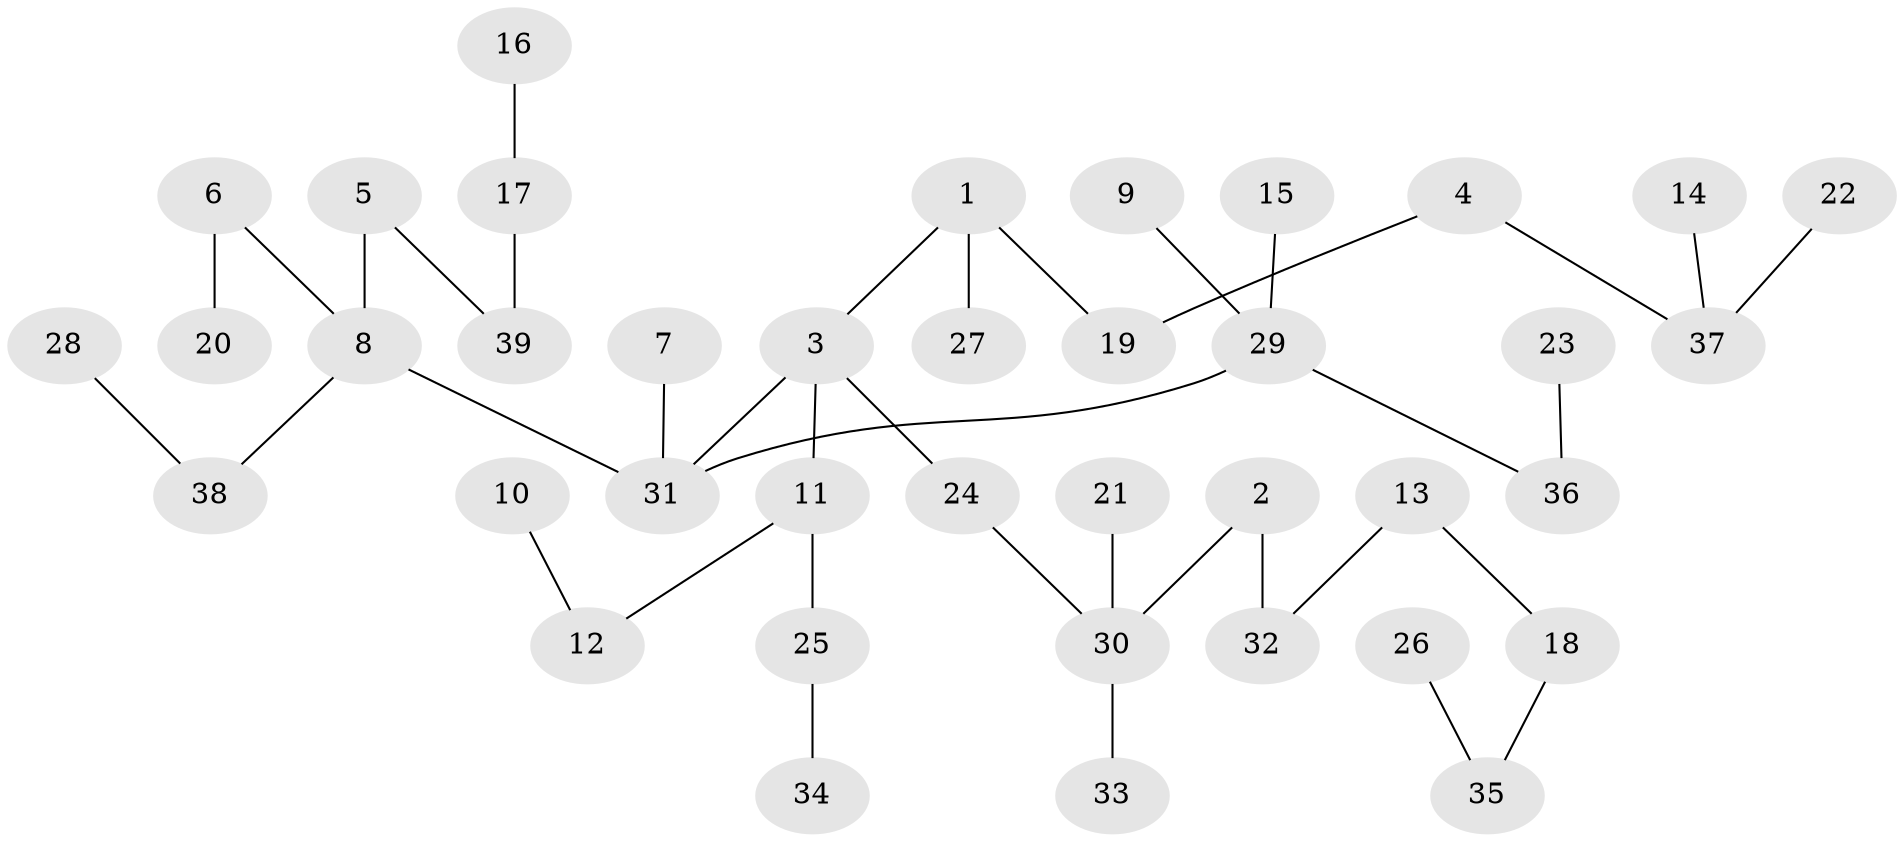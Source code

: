 // original degree distribution, {3: 0.15384615384615385, 5: 0.0641025641025641, 4: 0.05128205128205128, 2: 0.19230769230769232, 6: 0.01282051282051282, 1: 0.5256410256410257}
// Generated by graph-tools (version 1.1) at 2025/02/03/09/25 03:02:25]
// undirected, 39 vertices, 38 edges
graph export_dot {
graph [start="1"]
  node [color=gray90,style=filled];
  1;
  2;
  3;
  4;
  5;
  6;
  7;
  8;
  9;
  10;
  11;
  12;
  13;
  14;
  15;
  16;
  17;
  18;
  19;
  20;
  21;
  22;
  23;
  24;
  25;
  26;
  27;
  28;
  29;
  30;
  31;
  32;
  33;
  34;
  35;
  36;
  37;
  38;
  39;
  1 -- 3 [weight=1.0];
  1 -- 19 [weight=1.0];
  1 -- 27 [weight=1.0];
  2 -- 30 [weight=1.0];
  2 -- 32 [weight=1.0];
  3 -- 11 [weight=1.0];
  3 -- 24 [weight=1.0];
  3 -- 31 [weight=1.0];
  4 -- 19 [weight=1.0];
  4 -- 37 [weight=1.0];
  5 -- 8 [weight=1.0];
  5 -- 39 [weight=1.0];
  6 -- 8 [weight=1.0];
  6 -- 20 [weight=1.0];
  7 -- 31 [weight=1.0];
  8 -- 31 [weight=1.0];
  8 -- 38 [weight=1.0];
  9 -- 29 [weight=1.0];
  10 -- 12 [weight=1.0];
  11 -- 12 [weight=1.0];
  11 -- 25 [weight=1.0];
  13 -- 18 [weight=1.0];
  13 -- 32 [weight=1.0];
  14 -- 37 [weight=1.0];
  15 -- 29 [weight=1.0];
  16 -- 17 [weight=1.0];
  17 -- 39 [weight=1.0];
  18 -- 35 [weight=1.0];
  21 -- 30 [weight=1.0];
  22 -- 37 [weight=1.0];
  23 -- 36 [weight=1.0];
  24 -- 30 [weight=1.0];
  25 -- 34 [weight=1.0];
  26 -- 35 [weight=1.0];
  28 -- 38 [weight=1.0];
  29 -- 31 [weight=1.0];
  29 -- 36 [weight=1.0];
  30 -- 33 [weight=1.0];
}

